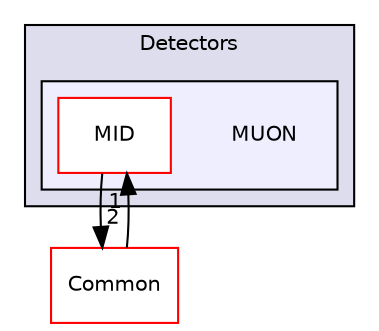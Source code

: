 digraph "/home/travis/build/AliceO2Group/AliceO2/DataFormats/Detectors/MUON" {
  bgcolor=transparent;
  compound=true
  node [ fontsize="10", fontname="Helvetica"];
  edge [ labelfontsize="10", labelfontname="Helvetica"];
  subgraph clusterdir_2801adc79bf3c286b1b479858d2cade4 {
    graph [ bgcolor="#ddddee", pencolor="black", label="Detectors" fontname="Helvetica", fontsize="10", URL="dir_2801adc79bf3c286b1b479858d2cade4.html"]
  subgraph clusterdir_39a68910f3cfdc380c901647ab1550b8 {
    graph [ bgcolor="#eeeeff", pencolor="black", label="" URL="dir_39a68910f3cfdc380c901647ab1550b8.html"];
    dir_39a68910f3cfdc380c901647ab1550b8 [shape=plaintext label="MUON"];
    dir_f1c8e1699fc4a5536cc82d7d165bc0fd [shape=box label="MID" color="red" fillcolor="white" style="filled" URL="dir_f1c8e1699fc4a5536cc82d7d165bc0fd.html"];
  }
  }
  dir_4ab6b4cc6a7edbff49100e9123df213f [shape=box label="Common" color="red" URL="dir_4ab6b4cc6a7edbff49100e9123df213f.html"];
  dir_f1c8e1699fc4a5536cc82d7d165bc0fd->dir_4ab6b4cc6a7edbff49100e9123df213f [headlabel="2", labeldistance=1.5 headhref="dir_000101_000016.html"];
  dir_4ab6b4cc6a7edbff49100e9123df213f->dir_f1c8e1699fc4a5536cc82d7d165bc0fd [headlabel="1", labeldistance=1.5 headhref="dir_000016_000101.html"];
}
